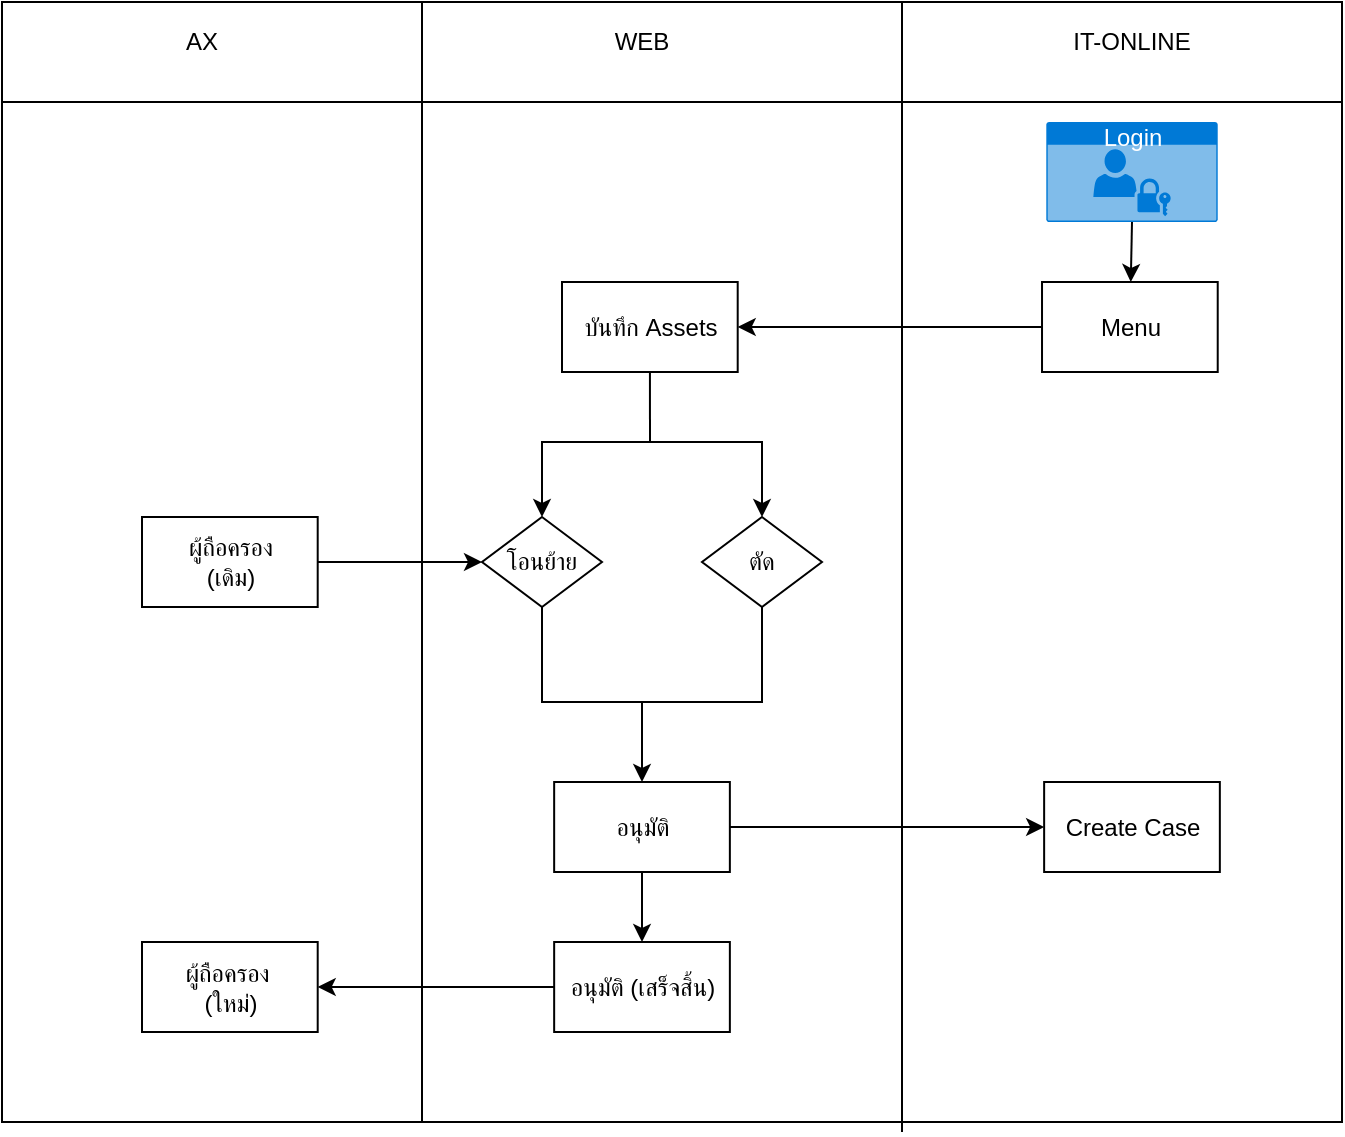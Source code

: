 <mxfile>
    <diagram id="Ifz02AdvfkdvVP6izHpQ" name="Page-1">
        <mxGraphModel dx="1670" dy="478" grid="1" gridSize="10" guides="1" tooltips="1" connect="1" arrows="1" fold="1" page="1" pageScale="1" pageWidth="850" pageHeight="1100" math="0" shadow="0">
            <root>
                <mxCell id="0"/>
                <mxCell id="1" parent="0"/>
                <mxCell id="3" value="" style="shape=internalStorage;whiteSpace=wrap;html=1;backgroundOutline=1;dx=210;dy=50;" vertex="1" parent="1">
                    <mxGeometry x="-10" y="20" width="670" height="560" as="geometry"/>
                </mxCell>
                <mxCell id="4" value="" style="endArrow=none;html=1;" edge="1" parent="1">
                    <mxGeometry width="50" height="50" relative="1" as="geometry">
                        <mxPoint x="440" y="585" as="sourcePoint"/>
                        <mxPoint x="440" y="20" as="targetPoint"/>
                        <Array as="points">
                            <mxPoint x="440" y="390"/>
                        </Array>
                    </mxGeometry>
                </mxCell>
                <mxCell id="5" value="AX" style="text;html=1;strokeColor=none;fillColor=none;align=center;verticalAlign=middle;whiteSpace=wrap;rounded=0;" vertex="1" parent="1">
                    <mxGeometry x="70" y="30" width="40" height="20" as="geometry"/>
                </mxCell>
                <mxCell id="6" value="WEB" style="text;html=1;strokeColor=none;fillColor=none;align=center;verticalAlign=middle;whiteSpace=wrap;rounded=0;" vertex="1" parent="1">
                    <mxGeometry x="290" y="30" width="40" height="20" as="geometry"/>
                </mxCell>
                <mxCell id="7" value="IT-ONLINE" style="text;html=1;strokeColor=none;fillColor=none;align=center;verticalAlign=middle;whiteSpace=wrap;rounded=0;" vertex="1" parent="1">
                    <mxGeometry x="520" y="30" width="70" height="20" as="geometry"/>
                </mxCell>
                <mxCell id="13" style="edgeStyle=none;rounded=0;orthogonalLoop=1;jettySize=auto;html=1;exitX=0.5;exitY=1;exitDx=0;exitDy=0;exitPerimeter=0;" edge="1" parent="1" source="8" target="9">
                    <mxGeometry relative="1" as="geometry"/>
                </mxCell>
                <mxCell id="8" value="Login" style="html=1;strokeColor=none;fillColor=#0079D6;labelPosition=center;verticalLabelPosition=middle;verticalAlign=top;align=center;fontSize=12;outlineConnect=0;spacingTop=-6;fontColor=#FFFFFF;shape=mxgraph.sitemap.login;" vertex="1" parent="1">
                    <mxGeometry x="512.15" y="80" width="85.71" height="50" as="geometry"/>
                </mxCell>
                <mxCell id="14" style="edgeStyle=none;rounded=0;orthogonalLoop=1;jettySize=auto;html=1;exitX=0;exitY=0.5;exitDx=0;exitDy=0;" edge="1" parent="1" source="9" target="10">
                    <mxGeometry relative="1" as="geometry"/>
                </mxCell>
                <mxCell id="9" value="Menu" style="html=1;dashed=0;whitespace=wrap;" vertex="1" parent="1">
                    <mxGeometry x="510.01" y="160" width="87.85" height="45" as="geometry"/>
                </mxCell>
                <mxCell id="38" style="edgeStyle=none;rounded=0;orthogonalLoop=1;jettySize=auto;html=1;startArrow=none;startFill=0;endArrow=none;endFill=0;" edge="1" parent="1" source="10">
                    <mxGeometry relative="1" as="geometry">
                        <mxPoint x="314" y="240" as="targetPoint"/>
                    </mxGeometry>
                </mxCell>
                <mxCell id="10" value="บันทึก Assets" style="html=1;dashed=0;whitespace=wrap;" vertex="1" parent="1">
                    <mxGeometry x="270" y="160" width="87.85" height="45" as="geometry"/>
                </mxCell>
                <mxCell id="17" value="" style="edgeStyle=none;rounded=0;orthogonalLoop=1;jettySize=auto;html=1;" edge="1" parent="1" source="11" target="16">
                    <mxGeometry relative="1" as="geometry"/>
                </mxCell>
                <mxCell id="42" style="edgeStyle=none;rounded=0;orthogonalLoop=1;jettySize=auto;html=1;exitX=0.5;exitY=0;exitDx=0;exitDy=0;startArrow=classic;startFill=1;endArrow=none;endFill=0;" edge="1" parent="1" source="11">
                    <mxGeometry relative="1" as="geometry">
                        <mxPoint x="310" y="370" as="targetPoint"/>
                    </mxGeometry>
                </mxCell>
                <mxCell id="47" style="edgeStyle=none;rounded=0;orthogonalLoop=1;jettySize=auto;html=1;exitX=1;exitY=0.5;exitDx=0;exitDy=0;entryX=0;entryY=0.5;entryDx=0;entryDy=0;startArrow=none;startFill=0;endArrow=classic;endFill=1;" edge="1" parent="1" source="11" target="46">
                    <mxGeometry relative="1" as="geometry"/>
                </mxCell>
                <mxCell id="11" value="อนุมัติ" style="html=1;dashed=0;whitespace=wrap;" vertex="1" parent="1">
                    <mxGeometry x="266.08" y="410" width="87.85" height="45" as="geometry"/>
                </mxCell>
                <mxCell id="12" value="ผู้ถือครอง&amp;nbsp;&lt;br&gt;(ใหม่)" style="html=1;dashed=0;whitespace=wrap;" vertex="1" parent="1">
                    <mxGeometry x="60.0" y="490" width="87.85" height="45" as="geometry"/>
                </mxCell>
                <mxCell id="20" style="edgeStyle=none;rounded=0;orthogonalLoop=1;jettySize=auto;html=1;" edge="1" parent="1" source="16" target="12">
                    <mxGeometry relative="1" as="geometry"/>
                </mxCell>
                <mxCell id="16" value="อนุมัติ (เสร็จสิ้น)" style="html=1;dashed=0;whitespace=wrap;" vertex="1" parent="1">
                    <mxGeometry x="266.08" y="490" width="87.85" height="45" as="geometry"/>
                </mxCell>
                <mxCell id="23" value="ผู้ถือครอง &lt;br&gt;(เดิม)" style="html=1;dashed=0;whitespace=wrap;" vertex="1" parent="1">
                    <mxGeometry x="60.0" y="277.5" width="87.85" height="45" as="geometry"/>
                </mxCell>
                <mxCell id="33" style="edgeStyle=none;rounded=0;orthogonalLoop=1;jettySize=auto;html=1;exitX=0;exitY=0.5;exitDx=0;exitDy=0;startArrow=classic;startFill=1;endArrow=none;endFill=0;" edge="1" parent="1" source="30" target="23">
                    <mxGeometry relative="1" as="geometry"/>
                </mxCell>
                <mxCell id="40" style="edgeStyle=none;rounded=0;orthogonalLoop=1;jettySize=auto;html=1;exitX=0.5;exitY=0;exitDx=0;exitDy=0;startArrow=classic;startFill=1;endArrow=none;endFill=0;" edge="1" parent="1" source="30">
                    <mxGeometry relative="1" as="geometry">
                        <mxPoint x="310" y="240" as="targetPoint"/>
                        <Array as="points">
                            <mxPoint x="260" y="240"/>
                        </Array>
                    </mxGeometry>
                </mxCell>
                <mxCell id="44" style="edgeStyle=none;rounded=0;orthogonalLoop=1;jettySize=auto;html=1;exitX=0.5;exitY=1;exitDx=0;exitDy=0;startArrow=none;startFill=0;endArrow=none;endFill=0;" edge="1" parent="1" source="30">
                    <mxGeometry relative="1" as="geometry">
                        <mxPoint x="310" y="370" as="targetPoint"/>
                        <Array as="points">
                            <mxPoint x="260" y="370"/>
                        </Array>
                    </mxGeometry>
                </mxCell>
                <mxCell id="30" value="โอนย้าย" style="rhombus;whiteSpace=wrap;html=1;" vertex="1" parent="1">
                    <mxGeometry x="230" y="277.5" width="60" height="45" as="geometry"/>
                </mxCell>
                <mxCell id="39" style="edgeStyle=none;rounded=0;orthogonalLoop=1;jettySize=auto;html=1;exitX=0.5;exitY=0;exitDx=0;exitDy=0;startArrow=classic;startFill=1;endArrow=none;endFill=0;" edge="1" parent="1" source="31">
                    <mxGeometry relative="1" as="geometry">
                        <mxPoint x="310" y="240" as="targetPoint"/>
                        <Array as="points">
                            <mxPoint x="370" y="240"/>
                            <mxPoint x="360" y="240"/>
                        </Array>
                    </mxGeometry>
                </mxCell>
                <mxCell id="43" style="edgeStyle=none;rounded=0;orthogonalLoop=1;jettySize=auto;html=1;exitX=0.5;exitY=1;exitDx=0;exitDy=0;startArrow=none;startFill=0;endArrow=none;endFill=0;" edge="1" parent="1" source="31">
                    <mxGeometry relative="1" as="geometry">
                        <mxPoint x="310" y="370" as="targetPoint"/>
                        <Array as="points">
                            <mxPoint x="370" y="370"/>
                        </Array>
                    </mxGeometry>
                </mxCell>
                <mxCell id="31" value="ตัด" style="rhombus;whiteSpace=wrap;html=1;" vertex="1" parent="1">
                    <mxGeometry x="340" y="277.5" width="60" height="45" as="geometry"/>
                </mxCell>
                <mxCell id="46" value="Create Case" style="html=1;dashed=0;whitespace=wrap;" vertex="1" parent="1">
                    <mxGeometry x="511.07" y="410" width="87.85" height="45" as="geometry"/>
                </mxCell>
            </root>
        </mxGraphModel>
    </diagram>
</mxfile>